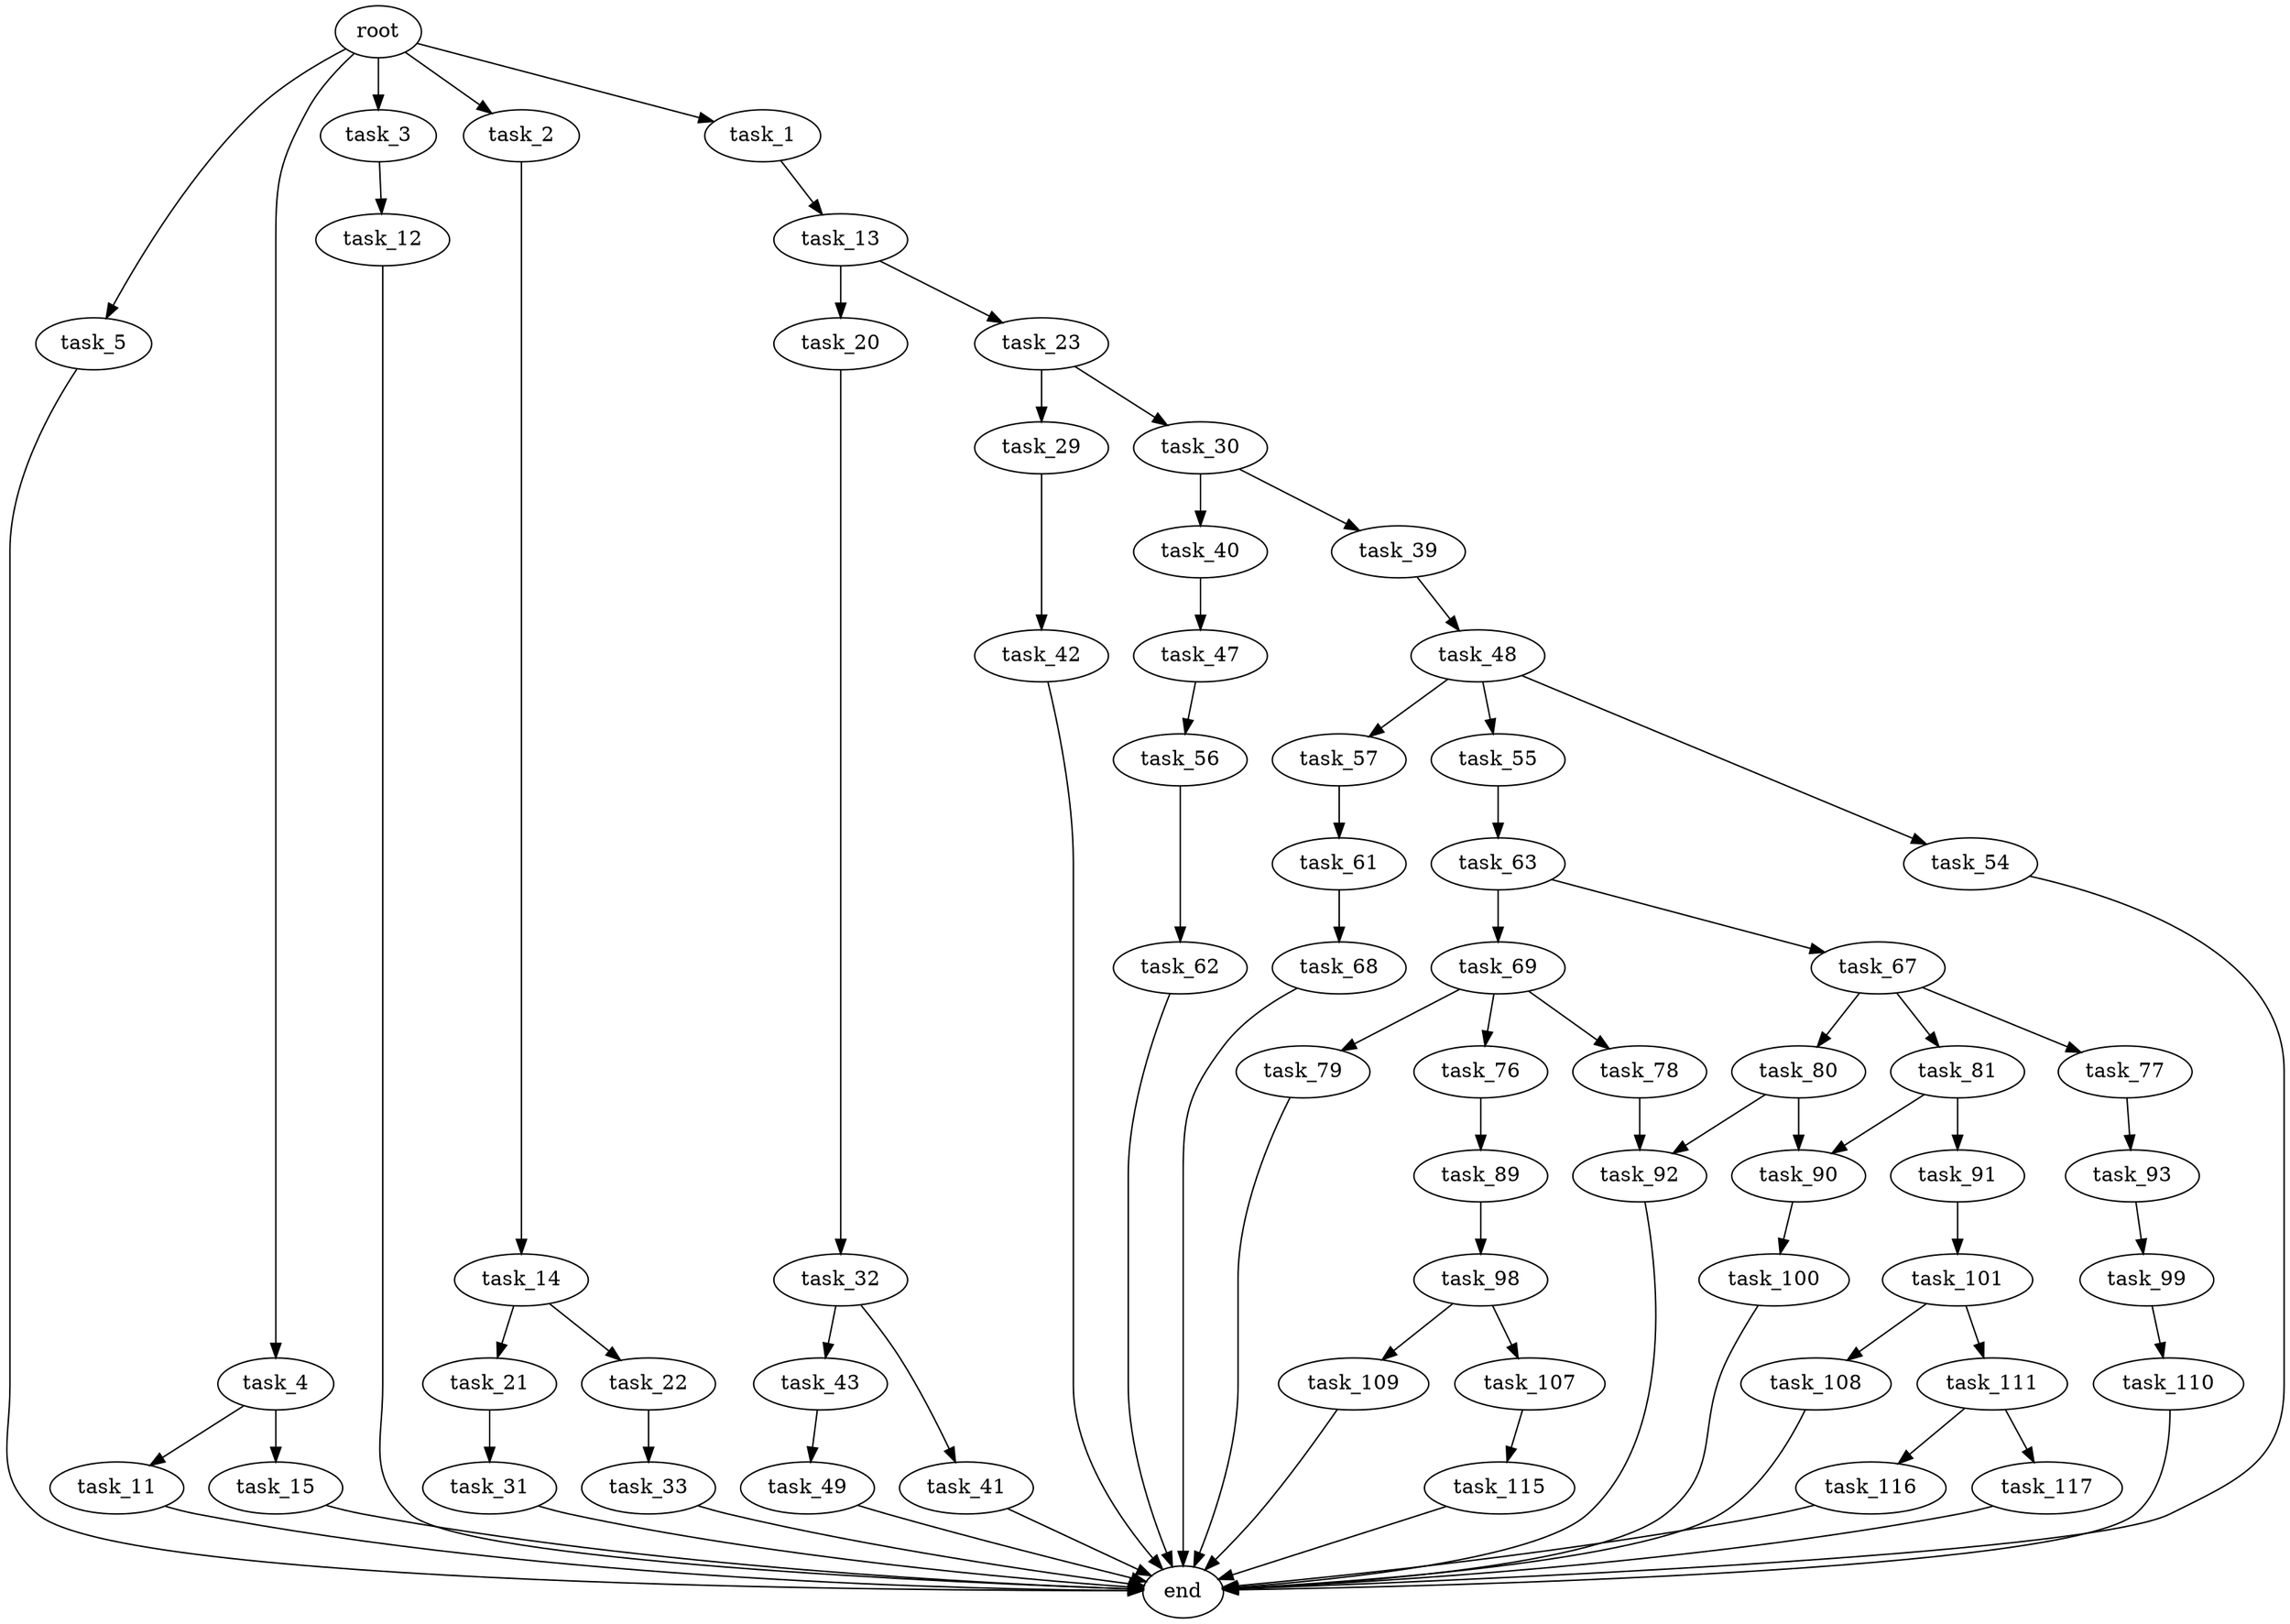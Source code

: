 digraph G {
  root [size="0.000000"];
  task_1 [size="8089987908.000000"];
  task_2 [size="18546695213.000000"];
  task_3 [size="68719476736.000000"];
  task_4 [size="11916548776.000000"];
  task_5 [size="20475732147.000000"];
  task_11 [size="1073741824000.000000"];
  task_12 [size="231928233984.000000"];
  task_13 [size="1694743911.000000"];
  task_14 [size="938393437292.000000"];
  task_15 [size="25987182695.000000"];
  task_20 [size="1724163194.000000"];
  task_21 [size="111970532415.000000"];
  task_22 [size="549755813888.000000"];
  task_23 [size="596191063565.000000"];
  task_29 [size="17282180026.000000"];
  task_30 [size="782757789696.000000"];
  task_31 [size="4425939920.000000"];
  task_32 [size="8589934592.000000"];
  task_33 [size="6882455028.000000"];
  task_39 [size="28991029248.000000"];
  task_40 [size="3313720005.000000"];
  task_41 [size="962002070571.000000"];
  task_42 [size="368293445632.000000"];
  task_43 [size="231928233984.000000"];
  task_47 [size="13074147900.000000"];
  task_48 [size="12565728674.000000"];
  task_49 [size="782757789696.000000"];
  task_54 [size="231928233984.000000"];
  task_55 [size="301291771031.000000"];
  task_56 [size="1073741824000.000000"];
  task_57 [size="184246552930.000000"];
  task_61 [size="102837429657.000000"];
  task_62 [size="68719476736.000000"];
  task_63 [size="14130643057.000000"];
  task_67 [size="678289717249.000000"];
  task_68 [size="28991029248.000000"];
  task_69 [size="1236419218248.000000"];
  task_76 [size="1073741824000.000000"];
  task_77 [size="94800103423.000000"];
  task_78 [size="135493070675.000000"];
  task_79 [size="368293445632.000000"];
  task_80 [size="134217728000.000000"];
  task_81 [size="368293445632.000000"];
  task_89 [size="231928233984.000000"];
  task_90 [size="41217344051.000000"];
  task_91 [size="11803199349.000000"];
  task_92 [size="424532501028.000000"];
  task_93 [size="630291820.000000"];
  task_98 [size="22001188583.000000"];
  task_99 [size="949008014498.000000"];
  task_100 [size="282321918843.000000"];
  task_101 [size="28111518569.000000"];
  task_107 [size="38968534587.000000"];
  task_108 [size="8589934592.000000"];
  task_109 [size="549755813888.000000"];
  task_110 [size="32051938872.000000"];
  task_111 [size="28991029248.000000"];
  task_115 [size="291380799185.000000"];
  task_116 [size="826436767683.000000"];
  task_117 [size="549755813888.000000"];
  end [size="0.000000"];

  root -> task_1 [size="1.000000"];
  root -> task_2 [size="1.000000"];
  root -> task_3 [size="1.000000"];
  root -> task_4 [size="1.000000"];
  root -> task_5 [size="1.000000"];
  task_1 -> task_13 [size="134217728.000000"];
  task_2 -> task_14 [size="33554432.000000"];
  task_3 -> task_12 [size="134217728.000000"];
  task_4 -> task_11 [size="301989888.000000"];
  task_4 -> task_15 [size="301989888.000000"];
  task_5 -> end [size="1.000000"];
  task_11 -> end [size="1.000000"];
  task_12 -> end [size="1.000000"];
  task_13 -> task_20 [size="33554432.000000"];
  task_13 -> task_23 [size="33554432.000000"];
  task_14 -> task_21 [size="679477248.000000"];
  task_14 -> task_22 [size="679477248.000000"];
  task_15 -> end [size="1.000000"];
  task_20 -> task_32 [size="75497472.000000"];
  task_21 -> task_31 [size="134217728.000000"];
  task_22 -> task_33 [size="536870912.000000"];
  task_23 -> task_29 [size="536870912.000000"];
  task_23 -> task_30 [size="536870912.000000"];
  task_29 -> task_42 [size="838860800.000000"];
  task_30 -> task_39 [size="679477248.000000"];
  task_30 -> task_40 [size="679477248.000000"];
  task_31 -> end [size="1.000000"];
  task_32 -> task_41 [size="33554432.000000"];
  task_32 -> task_43 [size="33554432.000000"];
  task_33 -> end [size="1.000000"];
  task_39 -> task_48 [size="75497472.000000"];
  task_40 -> task_47 [size="134217728.000000"];
  task_41 -> end [size="1.000000"];
  task_42 -> end [size="1.000000"];
  task_43 -> task_49 [size="301989888.000000"];
  task_47 -> task_56 [size="33554432.000000"];
  task_48 -> task_54 [size="301989888.000000"];
  task_48 -> task_55 [size="301989888.000000"];
  task_48 -> task_57 [size="301989888.000000"];
  task_49 -> end [size="1.000000"];
  task_54 -> end [size="1.000000"];
  task_55 -> task_63 [size="301989888.000000"];
  task_56 -> task_62 [size="838860800.000000"];
  task_57 -> task_61 [size="134217728.000000"];
  task_61 -> task_68 [size="209715200.000000"];
  task_62 -> end [size="1.000000"];
  task_63 -> task_67 [size="679477248.000000"];
  task_63 -> task_69 [size="679477248.000000"];
  task_67 -> task_77 [size="838860800.000000"];
  task_67 -> task_80 [size="838860800.000000"];
  task_67 -> task_81 [size="838860800.000000"];
  task_68 -> end [size="1.000000"];
  task_69 -> task_76 [size="838860800.000000"];
  task_69 -> task_78 [size="838860800.000000"];
  task_69 -> task_79 [size="838860800.000000"];
  task_76 -> task_89 [size="838860800.000000"];
  task_77 -> task_93 [size="75497472.000000"];
  task_78 -> task_92 [size="301989888.000000"];
  task_79 -> end [size="1.000000"];
  task_80 -> task_90 [size="209715200.000000"];
  task_80 -> task_92 [size="209715200.000000"];
  task_81 -> task_90 [size="411041792.000000"];
  task_81 -> task_91 [size="411041792.000000"];
  task_89 -> task_98 [size="301989888.000000"];
  task_90 -> task_100 [size="33554432.000000"];
  task_91 -> task_101 [size="209715200.000000"];
  task_92 -> end [size="1.000000"];
  task_93 -> task_99 [size="33554432.000000"];
  task_98 -> task_107 [size="411041792.000000"];
  task_98 -> task_109 [size="411041792.000000"];
  task_99 -> task_110 [size="679477248.000000"];
  task_100 -> end [size="1.000000"];
  task_101 -> task_108 [size="679477248.000000"];
  task_101 -> task_111 [size="679477248.000000"];
  task_107 -> task_115 [size="33554432.000000"];
  task_108 -> end [size="1.000000"];
  task_109 -> end [size="1.000000"];
  task_110 -> end [size="1.000000"];
  task_111 -> task_116 [size="75497472.000000"];
  task_111 -> task_117 [size="75497472.000000"];
  task_115 -> end [size="1.000000"];
  task_116 -> end [size="1.000000"];
  task_117 -> end [size="1.000000"];
}
